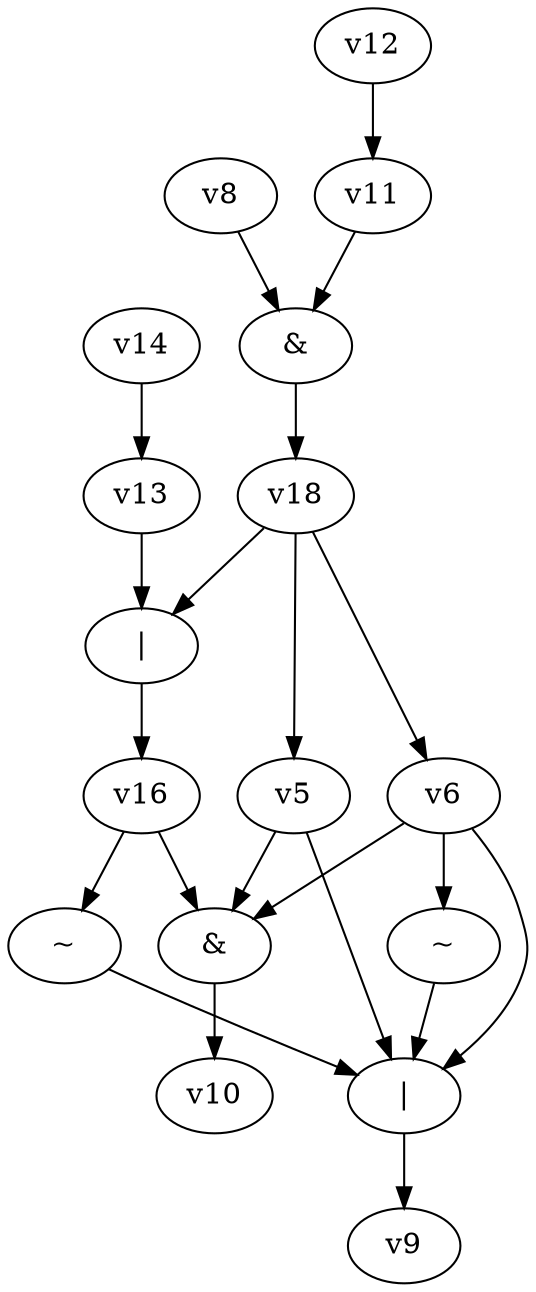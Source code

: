 digraph G { 
v0 [label="|"]; 
v1 [label="&"]; 
v2 [label="~"]; 
v3 [label="~"]; 
v15 [label="|"]; 
v17 [label="&"]; 
v0 -> v9;
v1 -> v10;
v2 -> v0;
v3 -> v0;
v5 -> v0;
v5 -> v1;
v6 -> v0;
v6 -> v1;
v6 -> v3;
v8 -> v17 -> v18;
v11 -> v17;
v12 -> v11;
v13 -> v15 -> v16;
v14 -> v13;
v16 -> v1;
v16 -> v2;
v18 -> v5;
v18 -> v6;
v18 -> v15;
}
